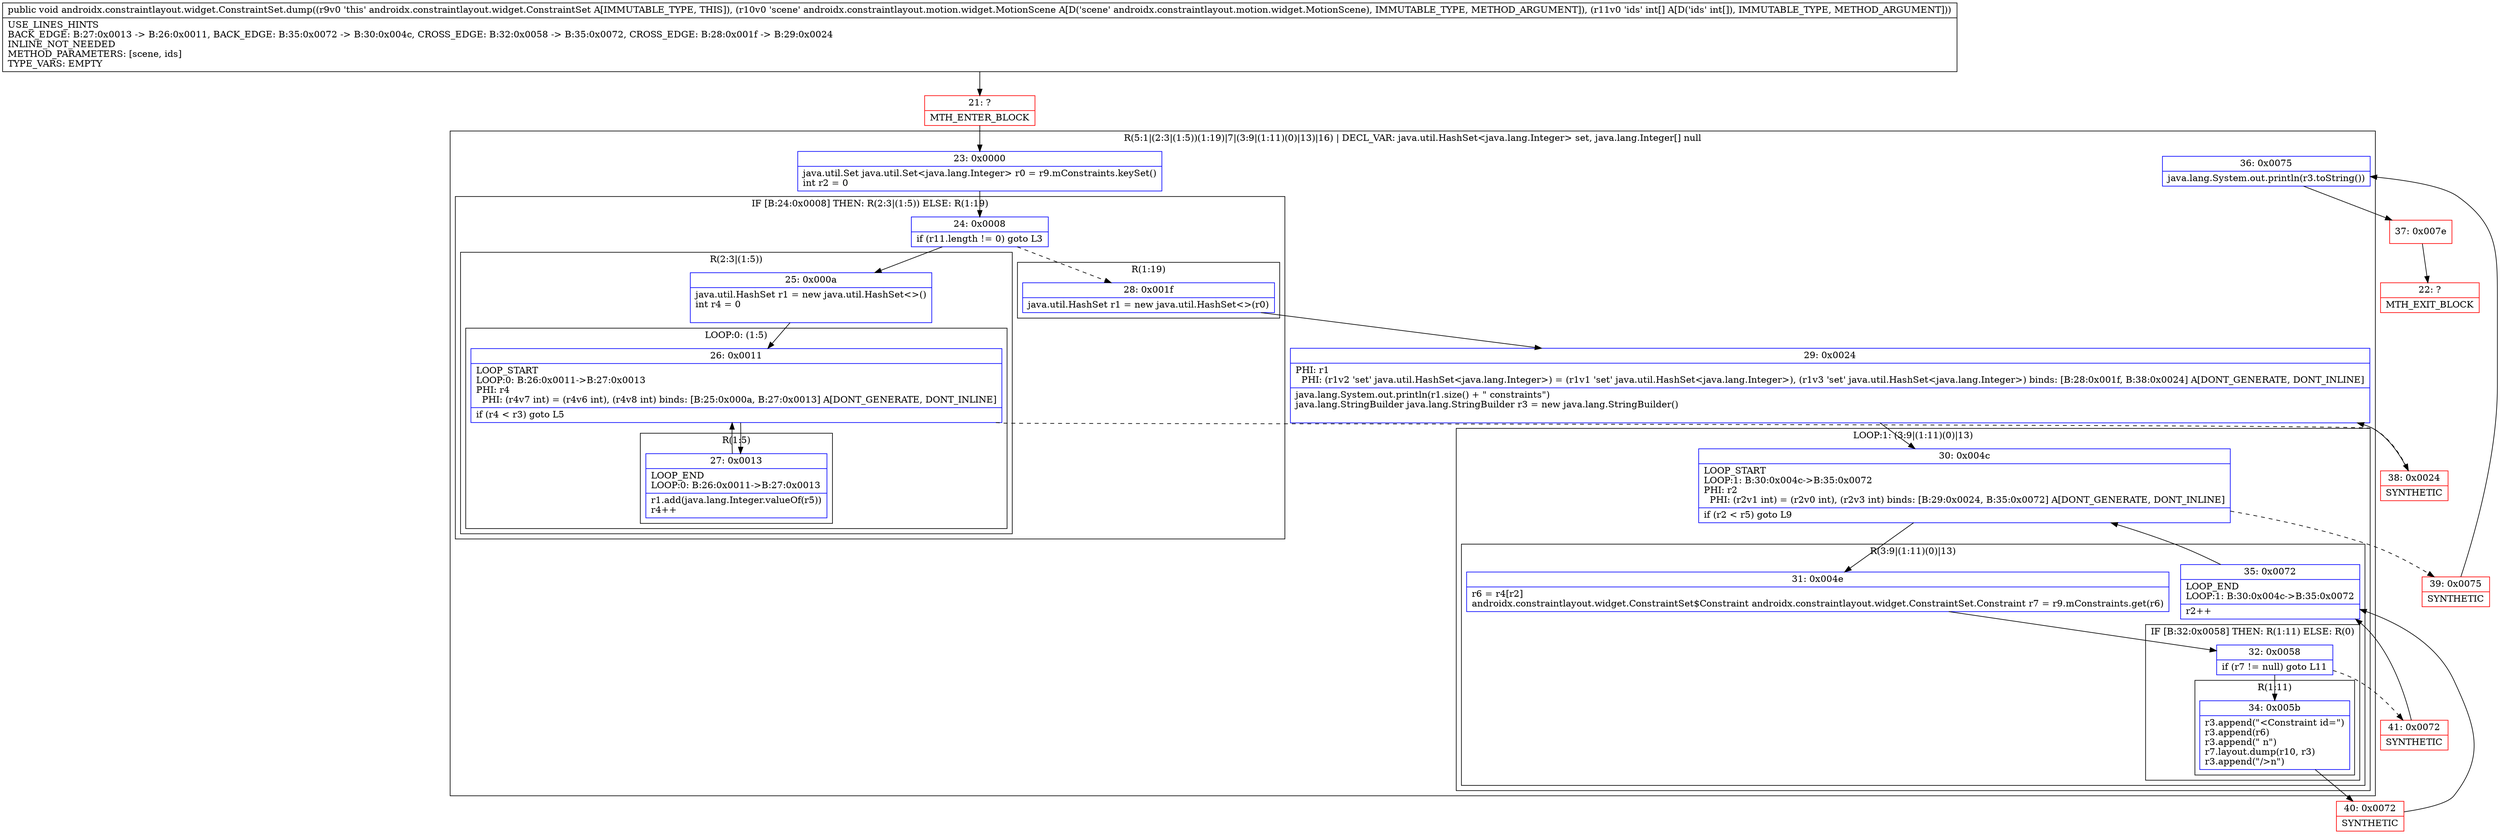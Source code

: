 digraph "CFG forandroidx.constraintlayout.widget.ConstraintSet.dump(Landroidx\/constraintlayout\/motion\/widget\/MotionScene;[I)V" {
subgraph cluster_Region_792607522 {
label = "R(5:1|(2:3|(1:5))(1:19)|7|(3:9|(1:11)(0)|13)|16) | DECL_VAR: java.util.HashSet\<java.lang.Integer\> set, java.lang.Integer[] null\l";
node [shape=record,color=blue];
Node_23 [shape=record,label="{23\:\ 0x0000|java.util.Set java.util.Set\<java.lang.Integer\> r0 = r9.mConstraints.keySet()\lint r2 = 0\l}"];
subgraph cluster_IfRegion_916484974 {
label = "IF [B:24:0x0008] THEN: R(2:3|(1:5)) ELSE: R(1:19)";
node [shape=record,color=blue];
Node_24 [shape=record,label="{24\:\ 0x0008|if (r11.length != 0) goto L3\l}"];
subgraph cluster_Region_1365372724 {
label = "R(2:3|(1:5))";
node [shape=record,color=blue];
Node_25 [shape=record,label="{25\:\ 0x000a|java.util.HashSet r1 = new java.util.HashSet\<\>()\lint r4 = 0\l\l}"];
subgraph cluster_LoopRegion_1884978483 {
label = "LOOP:0: (1:5)";
node [shape=record,color=blue];
Node_26 [shape=record,label="{26\:\ 0x0011|LOOP_START\lLOOP:0: B:26:0x0011\-\>B:27:0x0013\lPHI: r4 \l  PHI: (r4v7 int) = (r4v6 int), (r4v8 int) binds: [B:25:0x000a, B:27:0x0013] A[DONT_GENERATE, DONT_INLINE]\l|if (r4 \< r3) goto L5\l}"];
subgraph cluster_Region_1094755847 {
label = "R(1:5)";
node [shape=record,color=blue];
Node_27 [shape=record,label="{27\:\ 0x0013|LOOP_END\lLOOP:0: B:26:0x0011\-\>B:27:0x0013\l|r1.add(java.lang.Integer.valueOf(r5))\lr4++\l}"];
}
}
}
subgraph cluster_Region_2043625769 {
label = "R(1:19)";
node [shape=record,color=blue];
Node_28 [shape=record,label="{28\:\ 0x001f|java.util.HashSet r1 = new java.util.HashSet\<\>(r0)\l}"];
}
}
Node_29 [shape=record,label="{29\:\ 0x0024|PHI: r1 \l  PHI: (r1v2 'set' java.util.HashSet\<java.lang.Integer\>) = (r1v1 'set' java.util.HashSet\<java.lang.Integer\>), (r1v3 'set' java.util.HashSet\<java.lang.Integer\>) binds: [B:28:0x001f, B:38:0x0024] A[DONT_GENERATE, DONT_INLINE]\l|java.lang.System.out.println(r1.size() + \" constraints\")\ljava.lang.StringBuilder java.lang.StringBuilder r3 = new java.lang.StringBuilder()\l\l}"];
subgraph cluster_LoopRegion_1368637281 {
label = "LOOP:1: (3:9|(1:11)(0)|13)";
node [shape=record,color=blue];
Node_30 [shape=record,label="{30\:\ 0x004c|LOOP_START\lLOOP:1: B:30:0x004c\-\>B:35:0x0072\lPHI: r2 \l  PHI: (r2v1 int) = (r2v0 int), (r2v3 int) binds: [B:29:0x0024, B:35:0x0072] A[DONT_GENERATE, DONT_INLINE]\l|if (r2 \< r5) goto L9\l}"];
subgraph cluster_Region_1276125198 {
label = "R(3:9|(1:11)(0)|13)";
node [shape=record,color=blue];
Node_31 [shape=record,label="{31\:\ 0x004e|r6 = r4[r2]\landroidx.constraintlayout.widget.ConstraintSet$Constraint androidx.constraintlayout.widget.ConstraintSet.Constraint r7 = r9.mConstraints.get(r6)\l}"];
subgraph cluster_IfRegion_203290586 {
label = "IF [B:32:0x0058] THEN: R(1:11) ELSE: R(0)";
node [shape=record,color=blue];
Node_32 [shape=record,label="{32\:\ 0x0058|if (r7 != null) goto L11\l}"];
subgraph cluster_Region_257440017 {
label = "R(1:11)";
node [shape=record,color=blue];
Node_34 [shape=record,label="{34\:\ 0x005b|r3.append(\"\<Constraint id=\")\lr3.append(r6)\lr3.append(\" n\")\lr7.layout.dump(r10, r3)\lr3.append(\"\/\>n\")\l}"];
}
subgraph cluster_Region_81454585 {
label = "R(0)";
node [shape=record,color=blue];
}
}
Node_35 [shape=record,label="{35\:\ 0x0072|LOOP_END\lLOOP:1: B:30:0x004c\-\>B:35:0x0072\l|r2++\l}"];
}
}
Node_36 [shape=record,label="{36\:\ 0x0075|java.lang.System.out.println(r3.toString())\l}"];
}
Node_21 [shape=record,color=red,label="{21\:\ ?|MTH_ENTER_BLOCK\l}"];
Node_38 [shape=record,color=red,label="{38\:\ 0x0024|SYNTHETIC\l}"];
Node_40 [shape=record,color=red,label="{40\:\ 0x0072|SYNTHETIC\l}"];
Node_41 [shape=record,color=red,label="{41\:\ 0x0072|SYNTHETIC\l}"];
Node_39 [shape=record,color=red,label="{39\:\ 0x0075|SYNTHETIC\l}"];
Node_37 [shape=record,color=red,label="{37\:\ 0x007e}"];
Node_22 [shape=record,color=red,label="{22\:\ ?|MTH_EXIT_BLOCK\l}"];
MethodNode[shape=record,label="{public void androidx.constraintlayout.widget.ConstraintSet.dump((r9v0 'this' androidx.constraintlayout.widget.ConstraintSet A[IMMUTABLE_TYPE, THIS]), (r10v0 'scene' androidx.constraintlayout.motion.widget.MotionScene A[D('scene' androidx.constraintlayout.motion.widget.MotionScene), IMMUTABLE_TYPE, METHOD_ARGUMENT]), (r11v0 'ids' int[] A[D('ids' int[]), IMMUTABLE_TYPE, METHOD_ARGUMENT]))  | USE_LINES_HINTS\lBACK_EDGE: B:27:0x0013 \-\> B:26:0x0011, BACK_EDGE: B:35:0x0072 \-\> B:30:0x004c, CROSS_EDGE: B:32:0x0058 \-\> B:35:0x0072, CROSS_EDGE: B:28:0x001f \-\> B:29:0x0024\lINLINE_NOT_NEEDED\lMETHOD_PARAMETERS: [scene, ids]\lTYPE_VARS: EMPTY\l}"];
MethodNode -> Node_21;Node_23 -> Node_24;
Node_24 -> Node_25;
Node_24 -> Node_28[style=dashed];
Node_25 -> Node_26;
Node_26 -> Node_27;
Node_26 -> Node_38[style=dashed];
Node_27 -> Node_26;
Node_28 -> Node_29;
Node_29 -> Node_30;
Node_30 -> Node_31;
Node_30 -> Node_39[style=dashed];
Node_31 -> Node_32;
Node_32 -> Node_34;
Node_32 -> Node_41[style=dashed];
Node_34 -> Node_40;
Node_35 -> Node_30;
Node_36 -> Node_37;
Node_21 -> Node_23;
Node_38 -> Node_29;
Node_40 -> Node_35;
Node_41 -> Node_35;
Node_39 -> Node_36;
Node_37 -> Node_22;
}

